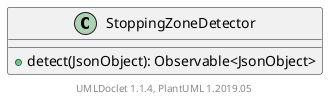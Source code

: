 @startuml

    class StoppingZoneDetector [[StoppingZoneDetector.html]] {
        +detect(JsonObject): Observable<JsonObject>
    }


    center footer UMLDoclet 1.1.4, PlantUML 1.2019.05
@enduml
